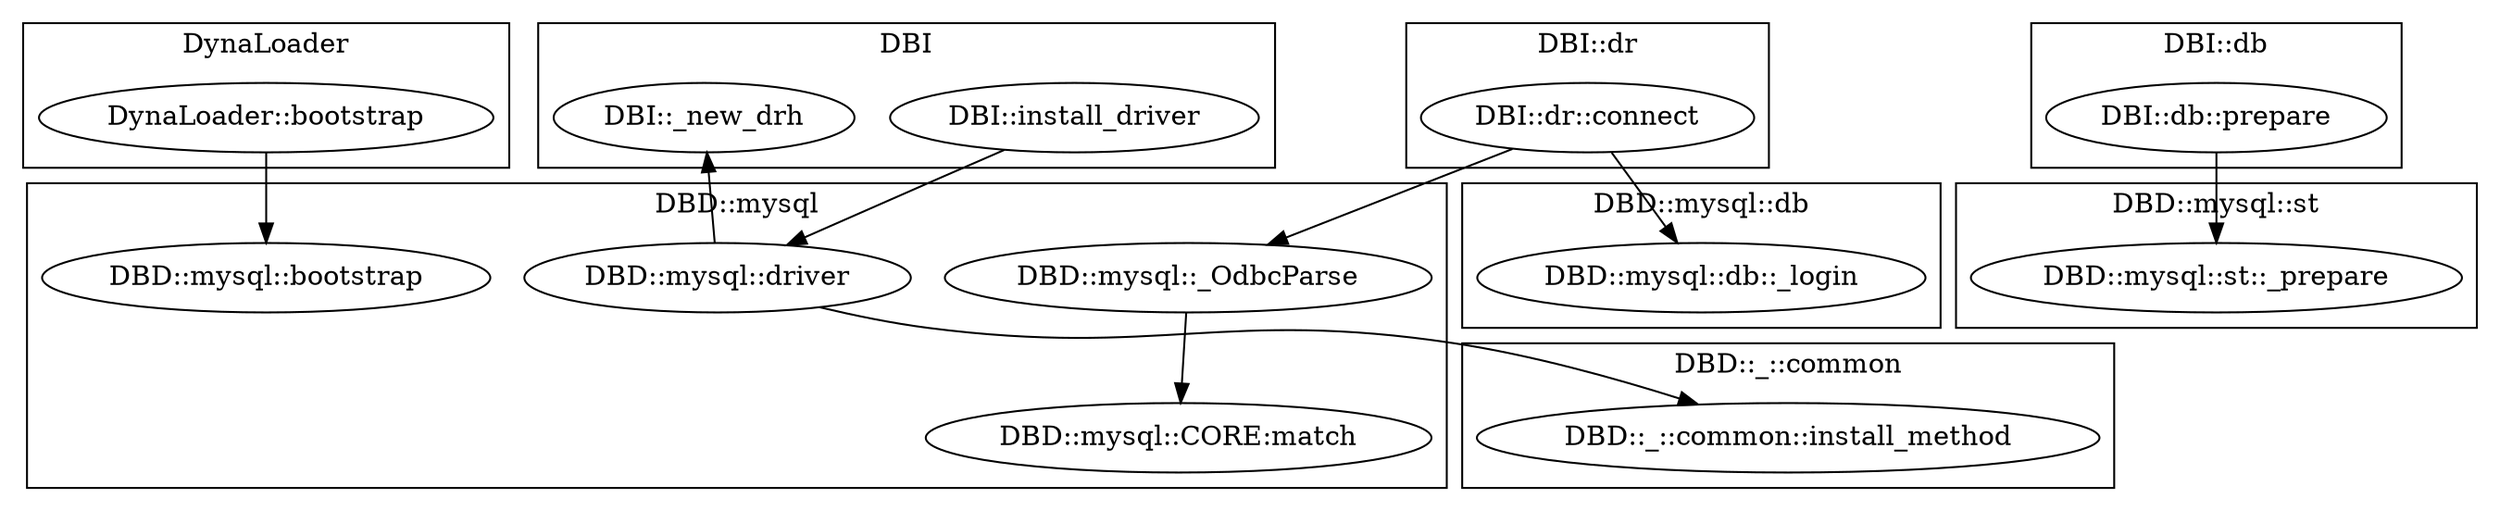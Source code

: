 digraph {
graph [overlap=false]
subgraph cluster_DynaLoader {
	label="DynaLoader";
	"DynaLoader::bootstrap";
}
subgraph cluster_DBI {
	label="DBI";
	"DBI::install_driver";
	"DBI::_new_drh";
}
subgraph cluster_DBD_mysql {
	label="DBD::mysql";
	"DBD::mysql::_OdbcParse";
	"DBD::mysql::driver";
	"DBD::mysql::CORE:match";
	"DBD::mysql::bootstrap";
}
subgraph cluster_DBI_dr {
	label="DBI::dr";
	"DBI::dr::connect";
}
subgraph cluster_DBD___common {
	label="DBD::_::common";
	"DBD::_::common::install_method";
}
subgraph cluster_DBI_db {
	label="DBI::db";
	"DBI::db::prepare";
}
subgraph cluster_DBD_mysql_db {
	label="DBD::mysql::db";
	"DBD::mysql::db::_login";
}
subgraph cluster_DBD_mysql_st {
	label="DBD::mysql::st";
	"DBD::mysql::st::_prepare";
}
"DBI::db::prepare" -> "DBD::mysql::st::_prepare";
"DBI::dr::connect" -> "DBD::mysql::db::_login";
"DBI::install_driver" -> "DBD::mysql::driver";
"DBD::mysql::_OdbcParse" -> "DBD::mysql::CORE:match";
"DBI::dr::connect" -> "DBD::mysql::_OdbcParse";
"DBD::mysql::driver" -> "DBD::_::common::install_method";
"DBD::mysql::driver" -> "DBI::_new_drh";
"DynaLoader::bootstrap" -> "DBD::mysql::bootstrap";
}
